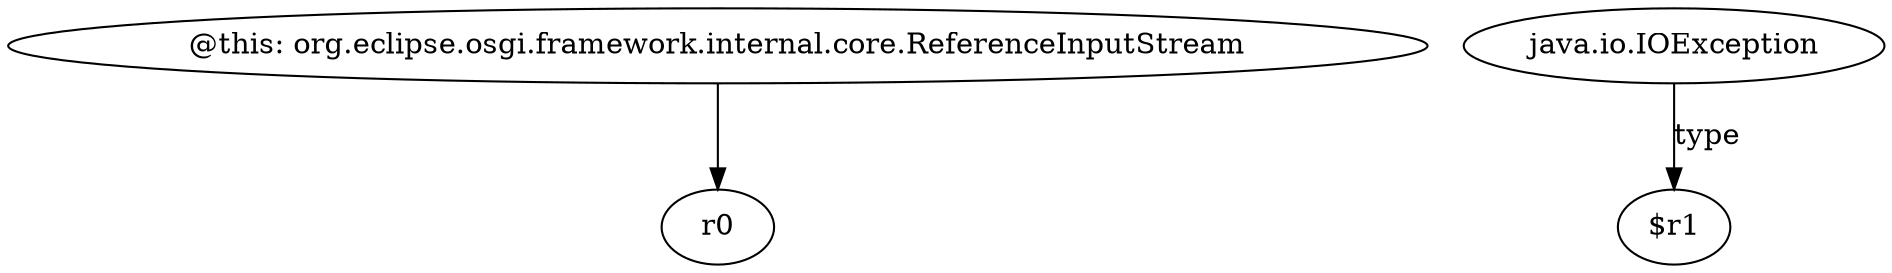 digraph g {
0[label="@this: org.eclipse.osgi.framework.internal.core.ReferenceInputStream"]
1[label="r0"]
0->1[label=""]
2[label="java.io.IOException"]
3[label="$r1"]
2->3[label="type"]
}